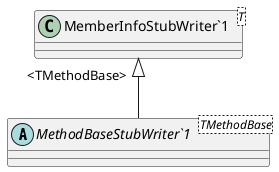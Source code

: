 @startuml
abstract class "MethodBaseStubWriter`1"<TMethodBase> {
}
class "MemberInfoStubWriter`1"<T> {
}
"MemberInfoStubWriter`1" "<TMethodBase>" <|-- "MethodBaseStubWriter`1"
@enduml
